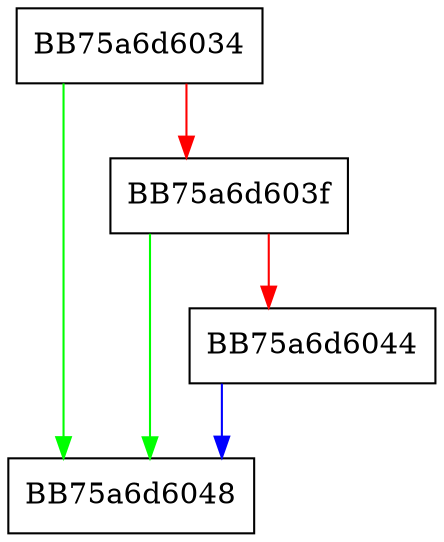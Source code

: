 digraph ZSTD_maxNbSeq {
  node [shape="box"];
  graph [splines=ortho];
  BB75a6d6034 -> BB75a6d6048 [color="green"];
  BB75a6d6034 -> BB75a6d603f [color="red"];
  BB75a6d603f -> BB75a6d6048 [color="green"];
  BB75a6d603f -> BB75a6d6044 [color="red"];
  BB75a6d6044 -> BB75a6d6048 [color="blue"];
}